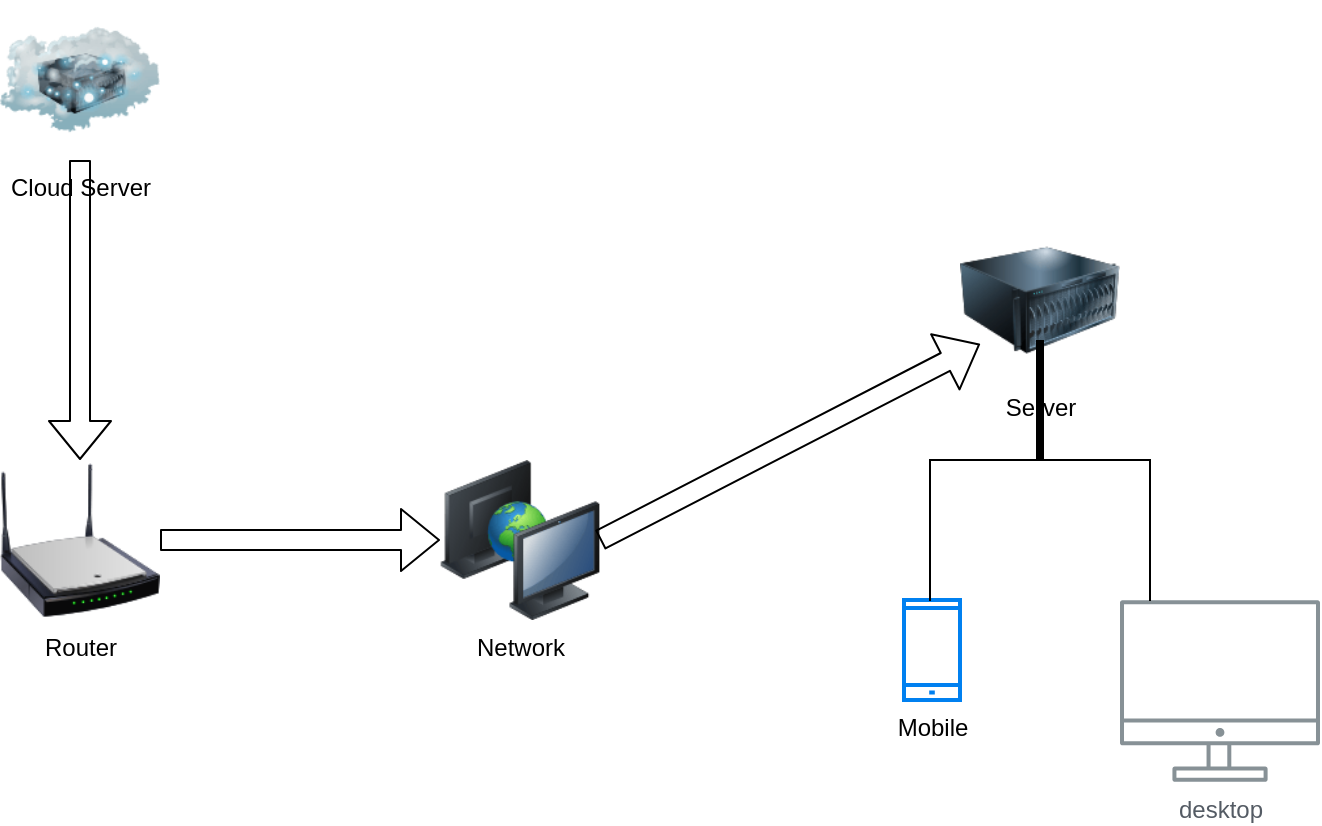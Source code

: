 <mxfile version="14.4.6" type="github">
  <diagram id="eDJhai9-16e9KpZWgsp2" name="Page-1">
    <mxGraphModel dx="1360" dy="523" grid="1" gridSize="10" guides="1" tooltips="1" connect="1" arrows="1" fold="1" page="1" pageScale="1" pageWidth="3300" pageHeight="4681" math="0" shadow="0">
      <root>
        <mxCell id="0" />
        <mxCell id="1" parent="0" />
        <mxCell id="g8BoubG0Ug4SJ-FBkX-3-1" value="Cloud Server" style="image;html=1;image=img/lib/clip_art/networking/Cloud_Server_128x128.png" vertex="1" parent="1">
          <mxGeometry x="10" y="660" width="80" height="80" as="geometry" />
        </mxCell>
        <mxCell id="g8BoubG0Ug4SJ-FBkX-3-2" value="Router" style="image;html=1;image=img/lib/clip_art/networking/Wireless_Router_N_128x128.png" vertex="1" parent="1">
          <mxGeometry x="10" y="890" width="80" height="80" as="geometry" />
        </mxCell>
        <mxCell id="g8BoubG0Ug4SJ-FBkX-3-3" value="Network" style="image;html=1;image=img/lib/clip_art/computers/Network_2_128x128.png" vertex="1" parent="1">
          <mxGeometry x="230" y="890" width="80" height="80" as="geometry" />
        </mxCell>
        <mxCell id="g8BoubG0Ug4SJ-FBkX-3-4" value="Server" style="image;html=1;image=img/lib/clip_art/computers/Server_128x128.png" vertex="1" parent="1">
          <mxGeometry x="490" y="770" width="80" height="80" as="geometry" />
        </mxCell>
        <mxCell id="g8BoubG0Ug4SJ-FBkX-3-5" value="Mobile" style="html=1;verticalLabelPosition=bottom;align=center;labelBackgroundColor=#ffffff;verticalAlign=top;strokeWidth=2;strokeColor=#0080F0;shadow=0;dashed=0;shape=mxgraph.ios7.icons.smartphone;" vertex="1" parent="1">
          <mxGeometry x="462" y="960" width="28" height="50" as="geometry" />
        </mxCell>
        <mxCell id="g8BoubG0Ug4SJ-FBkX-3-6" value="desktop" style="outlineConnect=0;gradientColor=none;fontColor=#545B64;strokeColor=none;fillColor=#879196;dashed=0;verticalLabelPosition=bottom;verticalAlign=top;align=center;html=1;fontSize=12;fontStyle=0;aspect=fixed;shape=mxgraph.aws4.illustration_desktop;pointerEvents=1" vertex="1" parent="1">
          <mxGeometry x="570" y="960" width="100" height="91" as="geometry" />
        </mxCell>
        <mxCell id="g8BoubG0Ug4SJ-FBkX-3-7" value="" style="shape=flexArrow;endArrow=classic;html=1;" edge="1" parent="1" source="g8BoubG0Ug4SJ-FBkX-3-1" target="g8BoubG0Ug4SJ-FBkX-3-2">
          <mxGeometry width="50" height="50" relative="1" as="geometry">
            <mxPoint x="20" y="850" as="sourcePoint" />
            <mxPoint x="70" y="800" as="targetPoint" />
          </mxGeometry>
        </mxCell>
        <mxCell id="g8BoubG0Ug4SJ-FBkX-3-8" value="" style="shape=flexArrow;endArrow=classic;html=1;entryX=0;entryY=0.5;entryDx=0;entryDy=0;" edge="1" parent="1" source="g8BoubG0Ug4SJ-FBkX-3-2" target="g8BoubG0Ug4SJ-FBkX-3-3">
          <mxGeometry width="50" height="50" relative="1" as="geometry">
            <mxPoint x="130" y="980" as="sourcePoint" />
            <mxPoint x="180" y="930" as="targetPoint" />
          </mxGeometry>
        </mxCell>
        <mxCell id="g8BoubG0Ug4SJ-FBkX-3-9" value="" style="shape=flexArrow;endArrow=classic;html=1;exitX=1;exitY=0.5;exitDx=0;exitDy=0;" edge="1" parent="1" source="g8BoubG0Ug4SJ-FBkX-3-3">
          <mxGeometry width="50" height="50" relative="1" as="geometry">
            <mxPoint x="350" y="900" as="sourcePoint" />
            <mxPoint x="500" y="832" as="targetPoint" />
          </mxGeometry>
        </mxCell>
        <mxCell id="g8BoubG0Ug4SJ-FBkX-3-10" value="" style="shape=partialRectangle;whiteSpace=wrap;html=1;bottom=1;right=1;left=1;top=0;fillColor=none;routingCenterX=-0.5;direction=west;" vertex="1" parent="1">
          <mxGeometry x="475" y="890" width="110" height="70" as="geometry" />
        </mxCell>
        <mxCell id="g8BoubG0Ug4SJ-FBkX-3-11" value="" style="line;strokeWidth=4;direction=south;html=1;perimeter=backbonePerimeter;points=[];outlineConnect=0;" vertex="1" parent="1">
          <mxGeometry x="525" y="830" width="10" height="60" as="geometry" />
        </mxCell>
      </root>
    </mxGraphModel>
  </diagram>
</mxfile>
